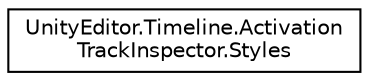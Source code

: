 digraph "Graphical Class Hierarchy"
{
 // LATEX_PDF_SIZE
  edge [fontname="Helvetica",fontsize="10",labelfontname="Helvetica",labelfontsize="10"];
  node [fontname="Helvetica",fontsize="10",shape=record];
  rankdir="LR";
  Node0 [label="UnityEditor.Timeline.Activation\lTrackInspector.Styles",height=0.2,width=0.4,color="black", fillcolor="white", style="filled",URL="$class_unity_editor_1_1_timeline_1_1_activation_track_inspector_1_1_styles.html",tooltip=" "];
}
